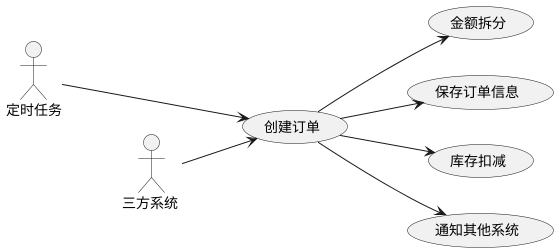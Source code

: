 @startuml
'https://plantuml.com/use-case-diagram
left to right direction
actor  "定时任务" as Job
actor  "三方系统 " as System

(创建订单) as (CreateOrder)

System --> (CreateOrder)
Job ---> (CreateOrder)

CreateOrder -->(金额拆分)
CreateOrder -->(保存订单信息)
CreateOrder -->(库存扣减)
CreateOrder -->(通知其他系统)
@enduml